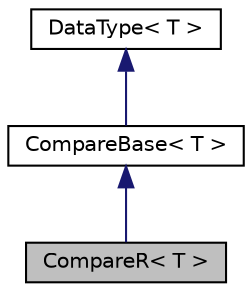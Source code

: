 digraph "CompareR&lt; T &gt;"
{
  edge [fontname="Helvetica",fontsize="10",labelfontname="Helvetica",labelfontsize="10"];
  node [fontname="Helvetica",fontsize="10",shape=record];
  Node1 [label="CompareR\< T \>",height=0.2,width=0.4,color="black", fillcolor="grey75", style="filled", fontcolor="black"];
  Node2 -> Node1 [dir="back",color="midnightblue",fontsize="10",style="solid",fontname="Helvetica"];
  Node2 [label="CompareBase\< T \>",height=0.2,width=0.4,color="black", fillcolor="white", style="filled",URL="$structevo_1_1_compare_base.html",tooltip="Base type for comparison types. "];
  Node3 -> Node2 [dir="back",color="midnightblue",fontsize="10",style="solid",fontname="Helvetica"];
  Node3 [label="DataType\< T \>",height=0.2,width=0.4,color="black", fillcolor="white", style="filled",URL="$structevo_1_1_data_type.html",tooltip="Base data type for optimizated data helpers. "];
}
